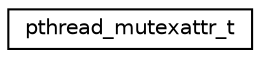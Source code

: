 digraph "Graphical Class Hierarchy"
{
 // LATEX_PDF_SIZE
  edge [fontname="Helvetica",fontsize="10",labelfontname="Helvetica",labelfontsize="10"];
  node [fontname="Helvetica",fontsize="10",shape=record];
  rankdir="LR";
  Node0 [label="pthread_mutexattr_t",height=0.2,width=0.4,color="black", fillcolor="white", style="filled",URL="$structpthread__mutexattr__t.html",tooltip="This type is unused right now, and only exists for POSIX compatibility."];
}
